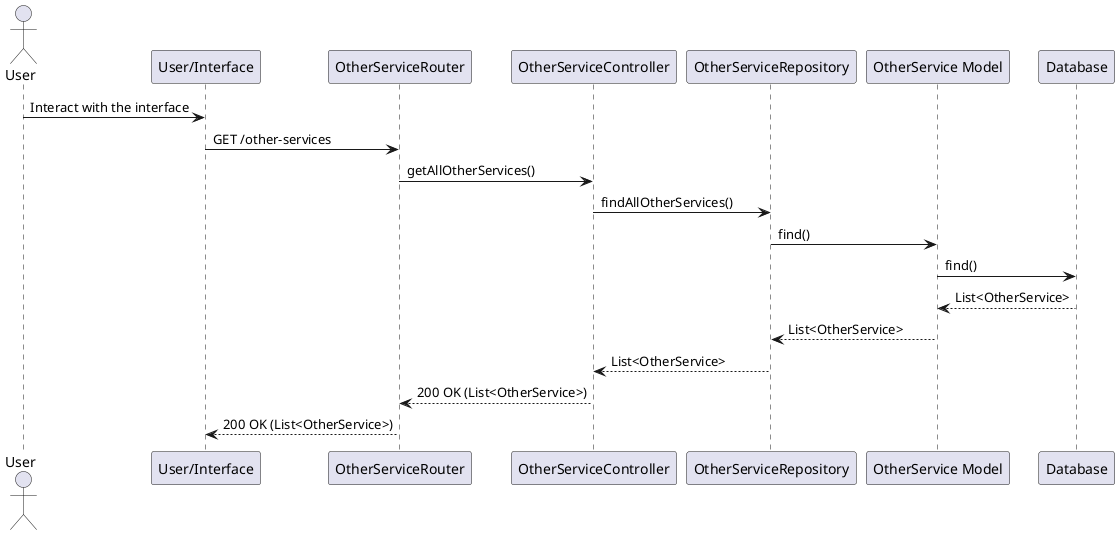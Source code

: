 @startuml
actor User
participant "User/Interface" as UI
participant "OtherServiceRouter" as Router
participant "OtherServiceController" as Controller
participant "OtherServiceRepository" as Repository
participant "OtherService Model" as Model
participant "Database" as DB

User -> UI: Interact with the interface
UI -> Router: GET /other-services
Router -> Controller: getAllOtherServices()
Controller -> Repository: findAllOtherServices()
Repository -> Model: find()
Model -> DB: find()
DB --> Model: List<OtherService>
Model --> Repository: List<OtherService>
Repository --> Controller: List<OtherService>
Controller --> Router: 200 OK (List<OtherService>)
Router --> UI: 200 OK (List<OtherService>)
@enduml

